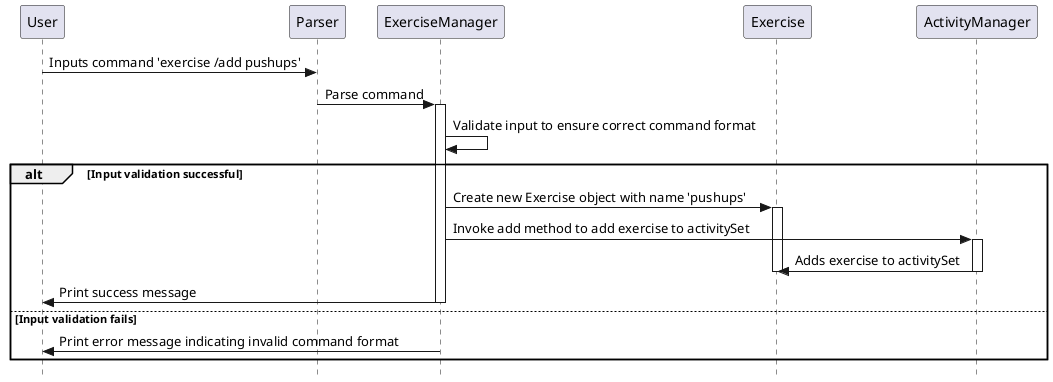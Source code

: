 @startuml SequenceDiagram

skinparam classAttributeIconSize 0
skinparam style strictuml
participant User
participant Parser
participant ExerciseManager
participant Exercise
participant ActivityManager

User -> Parser: Inputs command 'exercise /add pushups'
Parser -> ExerciseManager: Parse command
activate ExerciseManager
ExerciseManager -> ExerciseManager: Validate input to ensure correct command format
alt Input validation successful
    ExerciseManager -> Exercise: Create new Exercise object with name 'pushups'
    activate Exercise
    ExerciseManager -> ActivityManager: Invoke add method to add exercise to activitySet
    activate ActivityManager
    ActivityManager -> Exercise: Adds exercise to activitySet
    deactivate ActivityManager
    deactivate Exercise
    ExerciseManager -> User: Print success message
    deactivate ExerciseManager
else Input validation fails
    ExerciseManager -> User: Print error message indicating invalid command format
end

@enduml
